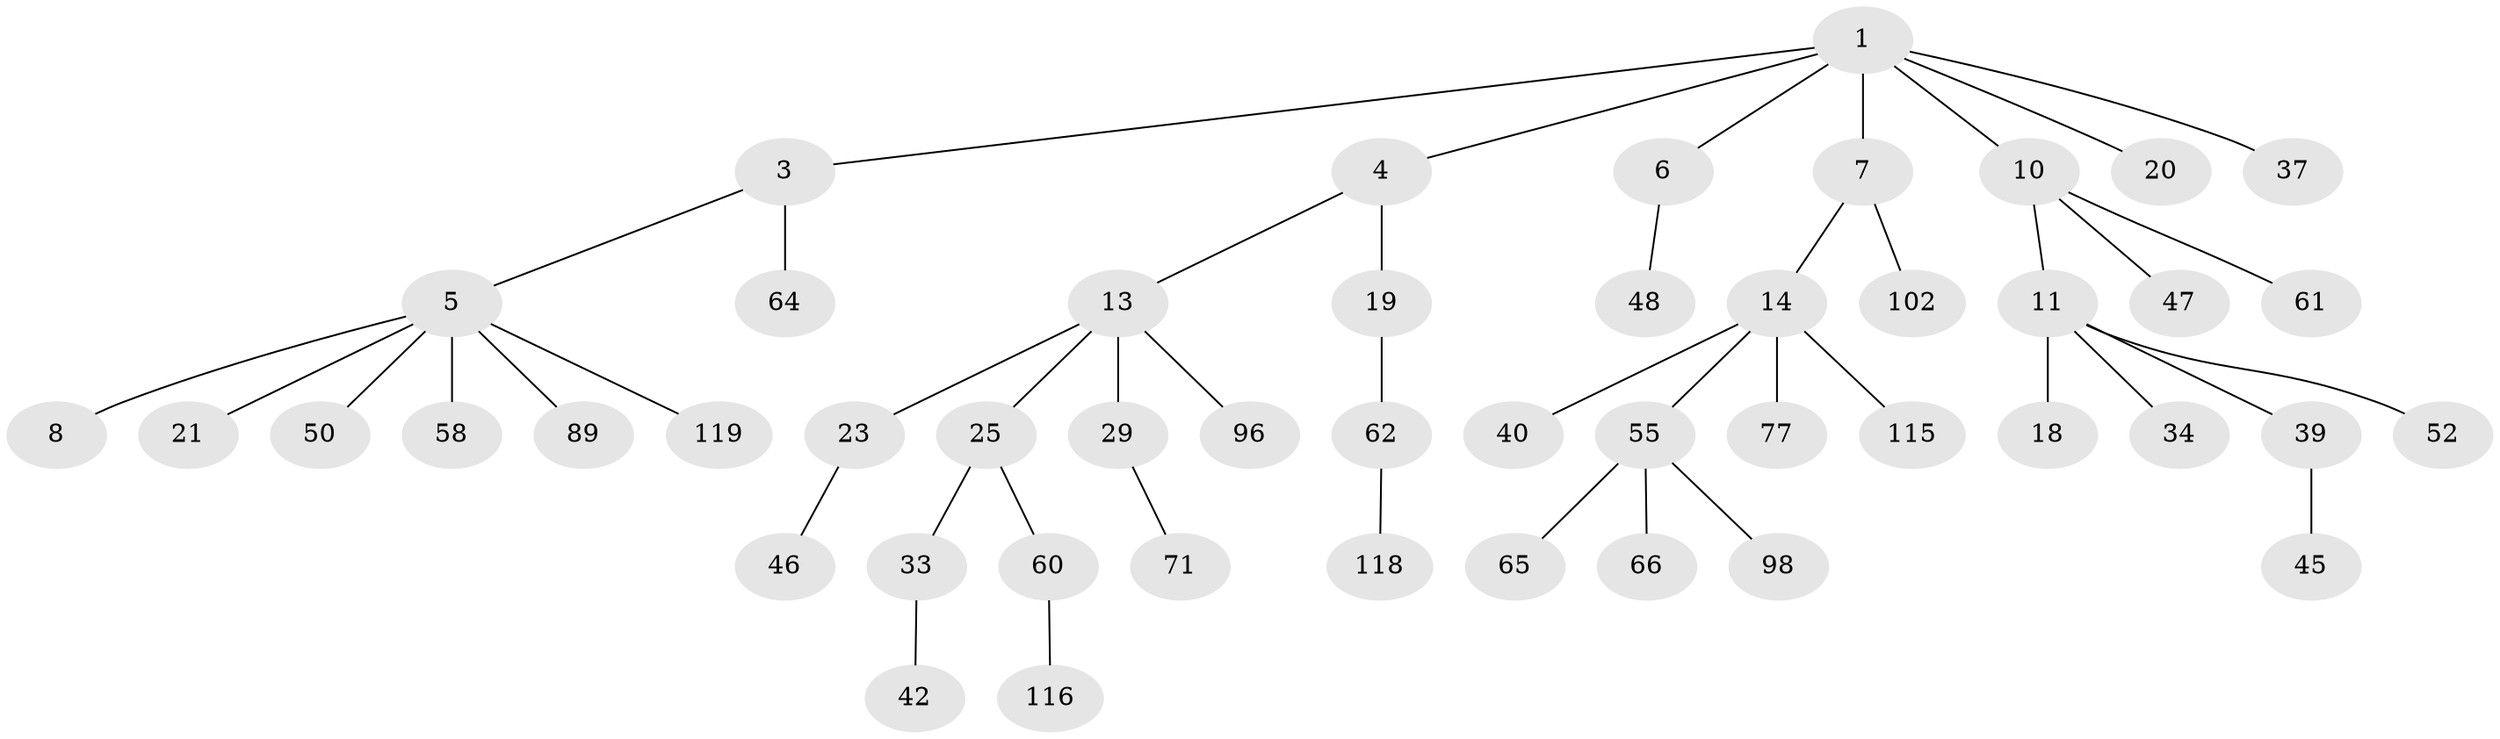 // original degree distribution, {5: 0.075, 3: 0.11666666666666667, 4: 0.05, 2: 0.25833333333333336, 1: 0.49166666666666664, 6: 0.008333333333333333}
// Generated by graph-tools (version 1.1) at 2025/19/03/04/25 18:19:20]
// undirected, 48 vertices, 47 edges
graph export_dot {
graph [start="1"]
  node [color=gray90,style=filled];
  1 [super="+2+24"];
  3 [super="+43"];
  4 [super="+120+15+44"];
  5 [super="+16"];
  6;
  7 [super="+9"];
  8;
  10 [super="+74+26"];
  11 [super="+17+79+12"];
  13;
  14 [super="+22"];
  18 [super="+100+117+67"];
  19 [super="+35"];
  20 [super="+54"];
  21;
  23 [super="+31+36"];
  25 [super="+72+30+27"];
  29 [super="+56+38+76"];
  33;
  34;
  37 [super="+53"];
  39 [super="+69"];
  40;
  42;
  45 [super="+83+105"];
  46 [super="+112+59"];
  47 [super="+101"];
  48;
  50 [super="+86"];
  52;
  55;
  58 [super="+111"];
  60;
  61;
  62;
  64;
  65;
  66 [super="+73+87"];
  71;
  77;
  89;
  96;
  98;
  102;
  115;
  116;
  118;
  119;
  1 -- 3;
  1 -- 10;
  1 -- 37;
  1 -- 4;
  1 -- 20;
  1 -- 6;
  1 -- 7;
  3 -- 5;
  3 -- 64;
  4 -- 13;
  4 -- 19;
  5 -- 8;
  5 -- 21;
  5 -- 50;
  5 -- 119;
  5 -- 89;
  5 -- 58;
  6 -- 48;
  7 -- 102;
  7 -- 14;
  10 -- 11;
  10 -- 61;
  10 -- 47;
  11 -- 34;
  11 -- 39;
  11 -- 18;
  11 -- 52;
  13 -- 23;
  13 -- 25;
  13 -- 29;
  13 -- 96;
  14 -- 40;
  14 -- 77;
  14 -- 115;
  14 -- 55;
  19 -- 62;
  23 -- 46;
  25 -- 60;
  25 -- 33;
  29 -- 71;
  33 -- 42;
  39 -- 45;
  55 -- 65;
  55 -- 66;
  55 -- 98;
  60 -- 116;
  62 -- 118;
}
